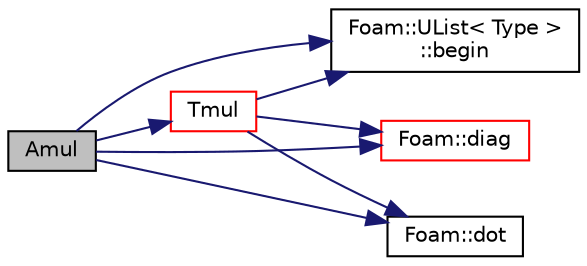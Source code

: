 digraph "Amul"
{
  bgcolor="transparent";
  edge [fontname="Helvetica",fontsize="10",labelfontname="Helvetica",labelfontsize="10"];
  node [fontname="Helvetica",fontsize="10",shape=record];
  rankdir="LR";
  Node1 [label="Amul",height=0.2,width=0.4,color="black", fillcolor="grey75", style="filled", fontcolor="black"];
  Node1 -> Node2 [color="midnightblue",fontsize="10",style="solid",fontname="Helvetica"];
  Node2 [label="Foam::UList\< Type \>\l::begin",height=0.2,width=0.4,color="black",URL="$a02735.html#a8a0643ef7f391465066f7f07d45ce934",tooltip="Return an iterator to begin traversing the UList. "];
  Node1 -> Node3 [color="midnightblue",fontsize="10",style="solid",fontname="Helvetica"];
  Node3 [label="Foam::diag",height=0.2,width=0.4,color="red",URL="$a10733.html#a8cdb0ba0633c91ed7041368519cd217c"];
  Node1 -> Node4 [color="midnightblue",fontsize="10",style="solid",fontname="Helvetica"];
  Node4 [label="Foam::dot",height=0.2,width=0.4,color="black",URL="$a10733.html#a6a9353de9f9fd7835505aa3fbded7f94"];
  Node1 -> Node5 [color="midnightblue",fontsize="10",style="solid",fontname="Helvetica"];
  Node5 [label="Tmul",height=0.2,width=0.4,color="red",URL="$a01282.html#a977aa3d058a58b2b36770a218db00205",tooltip="Matrix transpose multiplication. "];
  Node5 -> Node2 [color="midnightblue",fontsize="10",style="solid",fontname="Helvetica"];
  Node5 -> Node3 [color="midnightblue",fontsize="10",style="solid",fontname="Helvetica"];
  Node5 -> Node4 [color="midnightblue",fontsize="10",style="solid",fontname="Helvetica"];
}
